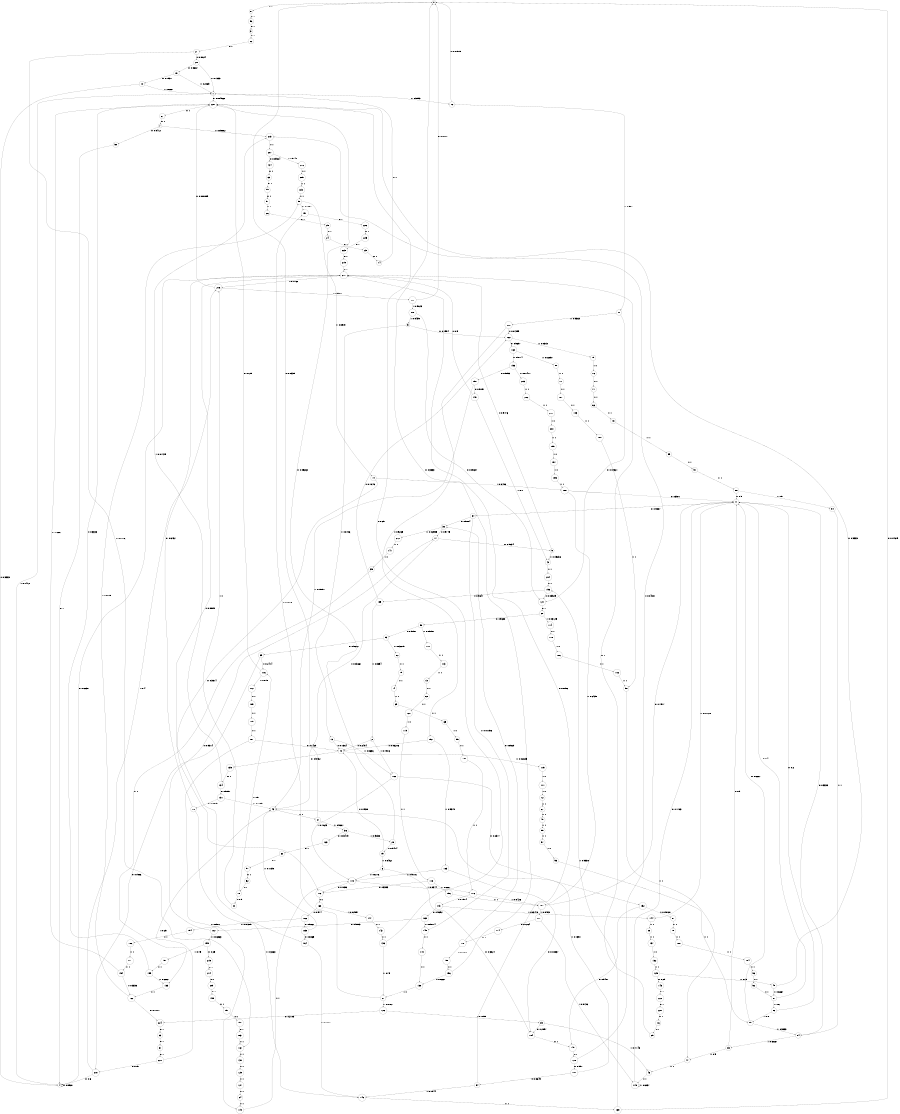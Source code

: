 digraph "ch2_both_short_L16" {
size = "6,8.5";
ratio = "fill";
node [shape = circle];
node [fontsize = 24];
edge [fontsize = 24];
0 -> 8 [label = "0: 1        "];
1 -> 227 [label = "0: 0.004662  "];
1 -> 12 [label = "1: 0.9953   "];
2 -> 40 [label = "0: 0.2484   "];
2 -> 182 [label = "1: 0.7516   "];
3 -> 22 [label = "0: 1        "];
4 -> 4 [label = "0: 0.8528   "];
4 -> 1 [label = "1: 0.1472   "];
5 -> 122 [label = "0: 0.1594   "];
5 -> 13 [label = "1: 0.8406   "];
6 -> 184 [label = "0: 0.3824   "];
6 -> 178 [label = "1: 0.6176   "];
7 -> 50 [label = "0: 0.9412   "];
7 -> 213 [label = "1: 0.05882  "];
8 -> 56 [label = "0: 1        "];
9 -> 217 [label = "0: 0.9476   "];
9 -> 42 [label = "1: 0.05236  "];
10 -> 4 [label = "0: 0.3333   "];
10 -> 1 [label = "1: 0.6667   "];
11 -> 121 [label = "0: 0.04321  "];
11 -> 208 [label = "1: 0.9568   "];
12 -> 0 [label = "0: 0.01905  "];
12 -> 11 [label = "1: 0.981    "];
13 -> 40 [label = "0: 0.1364   "];
13 -> 182 [label = "1: 0.8636   "];
14 -> 1 [label = "1: 1        "];
15 -> 40 [label = "0: 0.1538   "];
15 -> 6 [label = "1: 0.8462   "];
16 -> 29 [label = "0: 1        "];
17 -> 9 [label = "0: 0.9634   "];
17 -> 43 [label = "1: 0.03661  "];
18 -> 30 [label = "0: 0.5      "];
18 -> 116 [label = "1: 0.5      "];
19 -> 10 [label = "0: 0.7931   "];
19 -> 1 [label = "1: 0.2069   "];
20 -> 19 [label = "0: 0.8667   "];
20 -> 1 [label = "1: 0.1333   "];
21 -> 20 [label = "0: 0.8824   "];
21 -> 161 [label = "1: 0.1176   "];
22 -> 21 [label = "0: 1        "];
23 -> 14 [label = "0: 1        "];
24 -> 23 [label = "0: 1        "];
25 -> 24 [label = "0: 1        "];
26 -> 25 [label = "0: 1        "];
27 -> 151 [label = "0: 0.1818   "];
27 -> 126 [label = "1: 0.8182   "];
28 -> 227 [label = "0: 0.05263  "];
28 -> 15 [label = "1: 0.9474   "];
29 -> 217 [label = "0: 1        "];
30 -> 216 [label = "1: 1        "];
31 -> 220 [label = "0: 1        "];
32 -> 17 [label = "0: 0.9745   "];
32 -> 212 [label = "1: 0.02555  "];
33 -> 31 [label = "0: 1        "];
34 -> 32 [label = "0: 0.9884   "];
34 -> 145 [label = "1: 0.01156  "];
35 -> 133 [label = "1: 1        "];
36 -> 123 [label = "0: 0.03419  "];
36 -> 28 [label = "1: 0.9658   "];
37 -> 0 [label = "0: 0.0339   "];
37 -> 36 [label = "1: 0.9661   "];
38 -> 137 [label = "1: 1        "];
39 -> 218 [label = "0: 0.7586   "];
39 -> 116 [label = "1: 0.2414   "];
40 -> 135 [label = "0: 0.9732   "];
40 -> 115 [label = "1: 0.02685  "];
41 -> 34 [label = "0: 0.9887   "];
41 -> 144 [label = "1: 0.01128  "];
42 -> 204 [label = "1: 1        "];
43 -> 37 [label = "1: 1        "];
44 -> 172 [label = "0: 0.3514   "];
44 -> 188 [label = "1: 0.6486   "];
45 -> 227 [label = "0: 0.3333   "];
45 -> 87 [label = "1: 0.6667   "];
46 -> 175 [label = "1: 1        "];
47 -> 46 [label = "1: 1        "];
48 -> 95 [label = "1: 1        "];
49 -> 99 [label = "1: 1        "];
50 -> 4 [label = "0: 1        "];
51 -> 26 [label = "0: 1        "];
52 -> 18 [label = "0: 1        "];
53 -> 39 [label = "0: 0.9672   "];
53 -> 82 [label = "1: 0.03279  "];
54 -> 217 [label = "0: 0.8056   "];
54 -> 146 [label = "1: 0.1944   "];
55 -> 180 [label = "1: 1        "];
56 -> 3 [label = "0: 1        "];
57 -> 52 [label = "0: 1        "];
58 -> 53 [label = "0: 0.9091   "];
58 -> 117 [label = "1: 0.09091  "];
59 -> 51 [label = "0: 1        "];
60 -> 58 [label = "0: 0.9688   "];
60 -> 114 [label = "1: 0.03125  "];
61 -> 7 [label = "0: 1        "];
62 -> 57 [label = "0: 1        "];
63 -> 59 [label = "0: 1        "];
64 -> 179 [label = "1: 1        "];
65 -> 55 [label = "1: 1        "];
66 -> 48 [label = "1: 1        "];
67 -> 49 [label = "1: 1        "];
68 -> 120 [label = "1: 1        "];
69 -> 65 [label = "1: 1        "];
70 -> 217 [label = "0: 0.6732   "];
70 -> 146 [label = "1: 0.3268   "];
71 -> 66 [label = "1: 1        "];
72 -> 67 [label = "1: 1        "];
73 -> 68 [label = "1: 1        "];
74 -> 69 [label = "1: 1        "];
75 -> 74 [label = "1: 1        "];
76 -> 71 [label = "1: 1        "];
77 -> 107 [label = "1: 1        "];
78 -> 108 [label = "1: 1        "];
79 -> 76 [label = "1: 1        "];
80 -> 77 [label = "1: 1        "];
81 -> 78 [label = "1: 1        "];
82 -> 75 [label = "1: 1        "];
83 -> 41 [label = "0: 0.5      "];
83 -> 47 [label = "1: 0.5      "];
84 -> 41 [label = "0: 0.3333   "];
84 -> 83 [label = "1: 0.6667   "];
85 -> 41 [label = "0: 0.6667   "];
85 -> 84 [label = "1: 0.3333   "];
86 -> 41 [label = "0: 0.2      "];
86 -> 85 [label = "1: 0.8      "];
87 -> 41 [label = "0: 0.4      "];
87 -> 86 [label = "1: 0.6      "];
88 -> 41 [label = "0: 0.5      "];
88 -> 94 [label = "1: 0.5      "];
89 -> 184 [label = "0: 0.2857   "];
89 -> 46 [label = "1: 0.7143   "];
90 -> 151 [label = "0: 0.1081   "];
90 -> 44 [label = "1: 0.8919   "];
91 -> 88 [label = "1: 1        "];
92 -> 87 [label = "1: 1        "];
93 -> 85 [label = "1: 1        "];
94 -> 84 [label = "1: 1        "];
95 -> 91 [label = "1: 1        "];
96 -> 92 [label = "1: 1        "];
97 -> 93 [label = "1: 1        "];
98 -> 47 [label = "1: 1        "];
99 -> 97 [label = "1: 1        "];
100 -> 98 [label = "1: 1        "];
101 -> 54 [label = "0: 0.8649   "];
101 -> 43 [label = "1: 0.1351   "];
102 -> 98 [label = "1: 1        "];
103 -> 100 [label = "1: 1        "];
104 -> 96 [label = "1: 1        "];
105 -> 181 [label = "1: 1        "];
106 -> 102 [label = "1: 1        "];
107 -> 103 [label = "1: 1        "];
108 -> 104 [label = "1: 1        "];
109 -> 105 [label = "1: 1        "];
110 -> 106 [label = "1: 1        "];
111 -> 72 [label = "1: 1        "];
112 -> 109 [label = "1: 1        "];
113 -> 73 [label = "1: 1        "];
114 -> 110 [label = "1: 1        "];
115 -> 111 [label = "1: 1        "];
116 -> 227 [label = "0: 0.125    "];
116 -> 112 [label = "1: 0.875    "];
117 -> 113 [label = "1: 1        "];
118 -> 172 [label = "0: 0.3333   "];
118 -> 196 [label = "1: 0.6667   "];
119 -> 118 [label = "1: 1        "];
120 -> 119 [label = "1: 1        "];
121 -> 60 [label = "0: 1        "];
122 -> 160 [label = "0: 0.9697   "];
122 -> 79 [label = "1: 0.0303   "];
123 -> 62 [label = "0: 1        "];
124 -> 63 [label = "0: 1        "];
125 -> 143 [label = "0: 0.25     "];
125 -> 45 [label = "1: 0.75     "];
126 -> 224 [label = "0: 0.2105   "];
126 -> 89 [label = "1: 0.7895   "];
127 -> 64 [label = "1: 1        "];
128 -> 101 [label = "0: 0.957    "];
128 -> 213 [label = "1: 0.04301  "];
129 -> 127 [label = "1: 1        "];
130 -> 129 [label = "1: 1        "];
131 -> 70 [label = "0: 0.8815   "];
131 -> 43 [label = "1: 0.1185   "];
132 -> 125 [label = "1: 1        "];
133 -> 162 [label = "1: 1        "];
134 -> 131 [label = "0: 0.9857   "];
134 -> 213 [label = "1: 0.01429  "];
135 -> 134 [label = "0: 1        "];
136 -> 227 [label = "0: 0.25     "];
136 -> 27 [label = "1: 0.75     "];
137 -> 132 [label = "1: 1        "];
138 -> 27 [label = "1: 1        "];
139 -> 0 [label = "0: 0.04615  "];
139 -> 193 [label = "1: 0.9538   "];
140 -> 138 [label = "1: 1        "];
141 -> 35 [label = "1: 1        "];
142 -> 136 [label = "1: 1        "];
143 -> 222 [label = "0: 1        "];
144 -> 38 [label = "1: 1        "];
145 -> 140 [label = "1: 1        "];
146 -> 139 [label = "1: 1        "];
147 -> 142 [label = "1: 1        "];
148 -> 217 [label = "0: 0.9      "];
148 -> 42 [label = "1: 0.1      "];
149 -> 128 [label = "0: 1        "];
150 -> 148 [label = "0: 0.9091   "];
150 -> 43 [label = "1: 0.09091  "];
151 -> 226 [label = "0: 1        "];
152 -> 149 [label = "0: 0.9487   "];
152 -> 81 [label = "1: 0.05128  "];
153 -> 150 [label = "0: 0.9853   "];
153 -> 203 [label = "1: 0.01471  "];
154 -> 227 [label = "0: 0.6667   "];
154 -> 162 [label = "1: 0.3333   "];
155 -> 227 [label = "0: 0.3333   "];
155 -> 133 [label = "1: 0.6667   "];
156 -> 0 [label = "0: 0.3333   "];
156 -> 138 [label = "1: 0.6667   "];
157 -> 155 [label = "1: 1        "];
158 -> 156 [label = "1: 1        "];
159 -> 215 [label = "0: 0.25     "];
159 -> 157 [label = "1: 0.75     "];
160 -> 153 [label = "0: 0.9714   "];
160 -> 80 [label = "1: 0.02857  "];
161 -> 130 [label = "1: 1        "];
162 -> 224 [label = "0: 0.1111   "];
162 -> 90 [label = "1: 0.8889   "];
163 -> 161 [label = "1: 1        "];
164 -> 217 [label = "0: 0.8889   "];
164 -> 146 [label = "1: 0.1111   "];
165 -> 164 [label = "0: 0.8865   "];
165 -> 43 [label = "1: 0.1135   "];
166 -> 165 [label = "0: 0.9861   "];
166 -> 194 [label = "1: 0.01389  "];
167 -> 17 [label = "0: 0.9314   "];
167 -> 159 [label = "1: 0.06863  "];
168 -> 166 [label = "0: 0.974    "];
168 -> 147 [label = "1: 0.02597  "];
169 -> 167 [label = "0: 0.9083   "];
169 -> 145 [label = "1: 0.09174  "];
170 -> 32 [label = "0: 0.8929   "];
170 -> 158 [label = "1: 0.1071   "];
171 -> 154 [label = "1: 1        "];
172 -> 168 [label = "0: 1        "];
173 -> 169 [label = "0: 0.9652   "];
173 -> 144 [label = "1: 0.03478  "];
174 -> 170 [label = "0: 1        "];
175 -> 41 [label = "0: 0.1763   "];
175 -> 175 [label = "1: 0.8237   "];
176 -> 173 [label = "0: 0.1574   "];
176 -> 187 [label = "1: 0.8426   "];
177 -> 174 [label = "0: 0.1264   "];
177 -> 175 [label = "1: 0.8736   "];
178 -> 172 [label = "0: 0.1656   "];
178 -> 176 [label = "1: 0.8344   "];
179 -> 178 [label = "1: 1        "];
180 -> 176 [label = "1: 1        "];
181 -> 40 [label = "0: 0.1429   "];
181 -> 179 [label = "1: 0.8571   "];
182 -> 152 [label = "0: 0.2377   "];
182 -> 178 [label = "1: 0.7623   "];
183 -> 184 [label = "0: 0.08837  "];
183 -> 178 [label = "1: 0.9116   "];
184 -> 149 [label = "0: 1        "];
185 -> 122 [label = "0: 0.1646   "];
185 -> 2 [label = "1: 0.8354   "];
186 -> 171 [label = "1: 1        "];
187 -> 41 [label = "0: 0.1517   "];
187 -> 177 [label = "1: 0.8483   "];
188 -> 41 [label = "0: 0.3571   "];
188 -> 187 [label = "1: 0.6429   "];
189 -> 90 [label = "1: 1        "];
190 -> 163 [label = "0: 1        "];
191 -> 190 [label = "0: 1        "];
192 -> 40 [label = "0: 0.06206  "];
192 -> 183 [label = "1: 0.9379   "];
193 -> 121 [label = "0: 0.03529  "];
193 -> 185 [label = "1: 0.9647   "];
194 -> 186 [label = "1: 1        "];
195 -> 188 [label = "1: 1        "];
196 -> 187 [label = "1: 1        "];
197 -> 195 [label = "1: 1        "];
198 -> 191 [label = "0: 1        "];
199 -> 197 [label = "1: 1        "];
200 -> 199 [label = "1: 1        "];
201 -> 200 [label = "1: 1        "];
202 -> 201 [label = "1: 1        "];
203 -> 202 [label = "1: 1        "];
204 -> 193 [label = "1: 1        "];
205 -> 189 [label = "1: 1        "];
206 -> 205 [label = "1: 1        "];
207 -> 124 [label = "0: 0.09524  "];
207 -> 206 [label = "1: 0.9048   "];
208 -> 122 [label = "0: 0.07355  "];
208 -> 192 [label = "1: 0.9265   "];
209 -> 198 [label = "0: 1        "];
210 -> 121 [label = "0: 0.05607  "];
210 -> 5 [label = "1: 0.9439   "];
211 -> 0 [label = "0: 0.0177   "];
211 -> 210 [label = "1: 0.9823   "];
212 -> 141 [label = "1: 1        "];
213 -> 207 [label = "1: 1        "];
214 -> 209 [label = "0: 1        "];
215 -> 214 [label = "0: 1        "];
216 -> 227 [label = "0: 0.008889  "];
216 -> 211 [label = "1: 0.9911   "];
217 -> 4 [label = "0: 0.8238   "];
217 -> 216 [label = "1: 0.1762   "];
218 -> 4 [label = "0: 0.6      "];
218 -> 216 [label = "1: 0.4      "];
219 -> 217 [label = "0: 1        "];
220 -> 218 [label = "0: 0.75     "];
220 -> 43 [label = "1: 0.25     "];
221 -> 16 [label = "0: 1        "];
222 -> 221 [label = "0: 1        "];
223 -> 219 [label = "0: 1        "];
224 -> 33 [label = "0: 1        "];
225 -> 223 [label = "0: 1        "];
226 -> 225 [label = "0: 1        "];
227 -> 61 [label = "0: 1        "];
}
